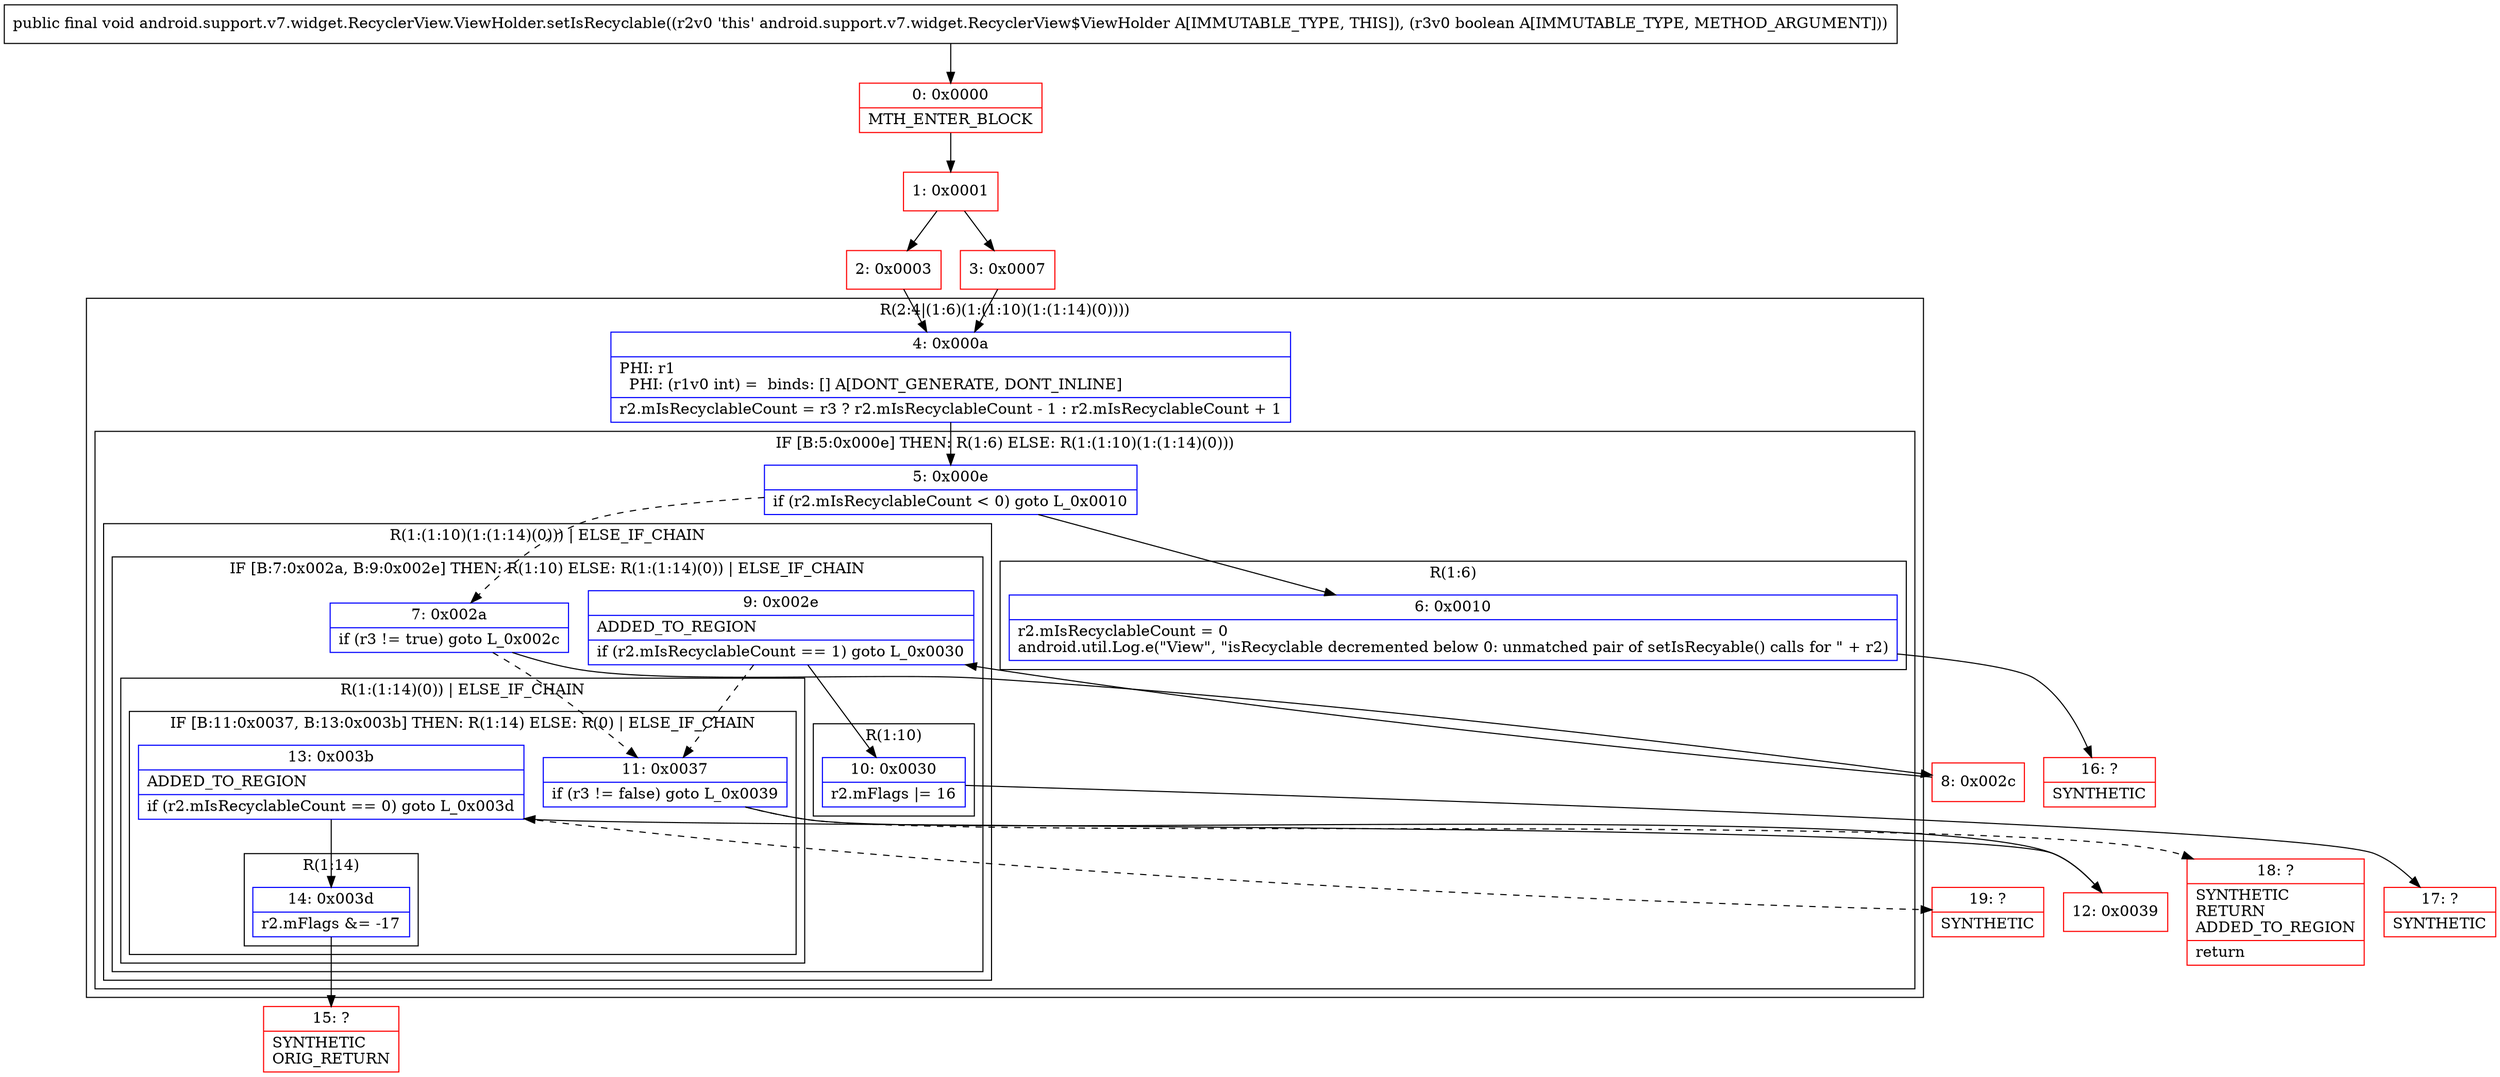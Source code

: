 digraph "CFG forandroid.support.v7.widget.RecyclerView.ViewHolder.setIsRecyclable(Z)V" {
subgraph cluster_Region_1958022410 {
label = "R(2:4|(1:6)(1:(1:10)(1:(1:14)(0))))";
node [shape=record,color=blue];
Node_4 [shape=record,label="{4\:\ 0x000a|PHI: r1 \l  PHI: (r1v0 int) =  binds: [] A[DONT_GENERATE, DONT_INLINE]\l|r2.mIsRecyclableCount = r3 ? r2.mIsRecyclableCount \- 1 : r2.mIsRecyclableCount + 1\l}"];
subgraph cluster_IfRegion_1934363610 {
label = "IF [B:5:0x000e] THEN: R(1:6) ELSE: R(1:(1:10)(1:(1:14)(0)))";
node [shape=record,color=blue];
Node_5 [shape=record,label="{5\:\ 0x000e|if (r2.mIsRecyclableCount \< 0) goto L_0x0010\l}"];
subgraph cluster_Region_996507296 {
label = "R(1:6)";
node [shape=record,color=blue];
Node_6 [shape=record,label="{6\:\ 0x0010|r2.mIsRecyclableCount = 0\landroid.util.Log.e(\"View\", \"isRecyclable decremented below 0: unmatched pair of setIsRecyable() calls for \" + r2)\l}"];
}
subgraph cluster_Region_126922958 {
label = "R(1:(1:10)(1:(1:14)(0))) | ELSE_IF_CHAIN\l";
node [shape=record,color=blue];
subgraph cluster_IfRegion_1536237675 {
label = "IF [B:7:0x002a, B:9:0x002e] THEN: R(1:10) ELSE: R(1:(1:14)(0)) | ELSE_IF_CHAIN\l";
node [shape=record,color=blue];
Node_7 [shape=record,label="{7\:\ 0x002a|if (r3 != true) goto L_0x002c\l}"];
Node_9 [shape=record,label="{9\:\ 0x002e|ADDED_TO_REGION\l|if (r2.mIsRecyclableCount == 1) goto L_0x0030\l}"];
subgraph cluster_Region_1209066008 {
label = "R(1:10)";
node [shape=record,color=blue];
Node_10 [shape=record,label="{10\:\ 0x0030|r2.mFlags \|= 16\l}"];
}
subgraph cluster_Region_1485837764 {
label = "R(1:(1:14)(0)) | ELSE_IF_CHAIN\l";
node [shape=record,color=blue];
subgraph cluster_IfRegion_1518655704 {
label = "IF [B:11:0x0037, B:13:0x003b] THEN: R(1:14) ELSE: R(0) | ELSE_IF_CHAIN\l";
node [shape=record,color=blue];
Node_11 [shape=record,label="{11\:\ 0x0037|if (r3 != false) goto L_0x0039\l}"];
Node_13 [shape=record,label="{13\:\ 0x003b|ADDED_TO_REGION\l|if (r2.mIsRecyclableCount == 0) goto L_0x003d\l}"];
subgraph cluster_Region_147073435 {
label = "R(1:14)";
node [shape=record,color=blue];
Node_14 [shape=record,label="{14\:\ 0x003d|r2.mFlags &= \-17\l}"];
}
subgraph cluster_Region_1200294585 {
label = "R(0)";
node [shape=record,color=blue];
}
}
}
}
}
}
}
Node_0 [shape=record,color=red,label="{0\:\ 0x0000|MTH_ENTER_BLOCK\l}"];
Node_1 [shape=record,color=red,label="{1\:\ 0x0001}"];
Node_2 [shape=record,color=red,label="{2\:\ 0x0003}"];
Node_3 [shape=record,color=red,label="{3\:\ 0x0007}"];
Node_8 [shape=record,color=red,label="{8\:\ 0x002c}"];
Node_12 [shape=record,color=red,label="{12\:\ 0x0039}"];
Node_15 [shape=record,color=red,label="{15\:\ ?|SYNTHETIC\lORIG_RETURN\l}"];
Node_16 [shape=record,color=red,label="{16\:\ ?|SYNTHETIC\l}"];
Node_17 [shape=record,color=red,label="{17\:\ ?|SYNTHETIC\l}"];
Node_18 [shape=record,color=red,label="{18\:\ ?|SYNTHETIC\lRETURN\lADDED_TO_REGION\l|return\l}"];
Node_19 [shape=record,color=red,label="{19\:\ ?|SYNTHETIC\l}"];
MethodNode[shape=record,label="{public final void android.support.v7.widget.RecyclerView.ViewHolder.setIsRecyclable((r2v0 'this' android.support.v7.widget.RecyclerView$ViewHolder A[IMMUTABLE_TYPE, THIS]), (r3v0 boolean A[IMMUTABLE_TYPE, METHOD_ARGUMENT])) }"];
MethodNode -> Node_0;
Node_4 -> Node_5;
Node_5 -> Node_6;
Node_5 -> Node_7[style=dashed];
Node_6 -> Node_16;
Node_7 -> Node_8;
Node_7 -> Node_11[style=dashed];
Node_9 -> Node_10;
Node_9 -> Node_11[style=dashed];
Node_10 -> Node_17;
Node_11 -> Node_12;
Node_11 -> Node_18[style=dashed];
Node_13 -> Node_14;
Node_13 -> Node_19[style=dashed];
Node_14 -> Node_15;
Node_0 -> Node_1;
Node_1 -> Node_2;
Node_1 -> Node_3;
Node_2 -> Node_4;
Node_3 -> Node_4;
Node_8 -> Node_9;
Node_12 -> Node_13;
}

